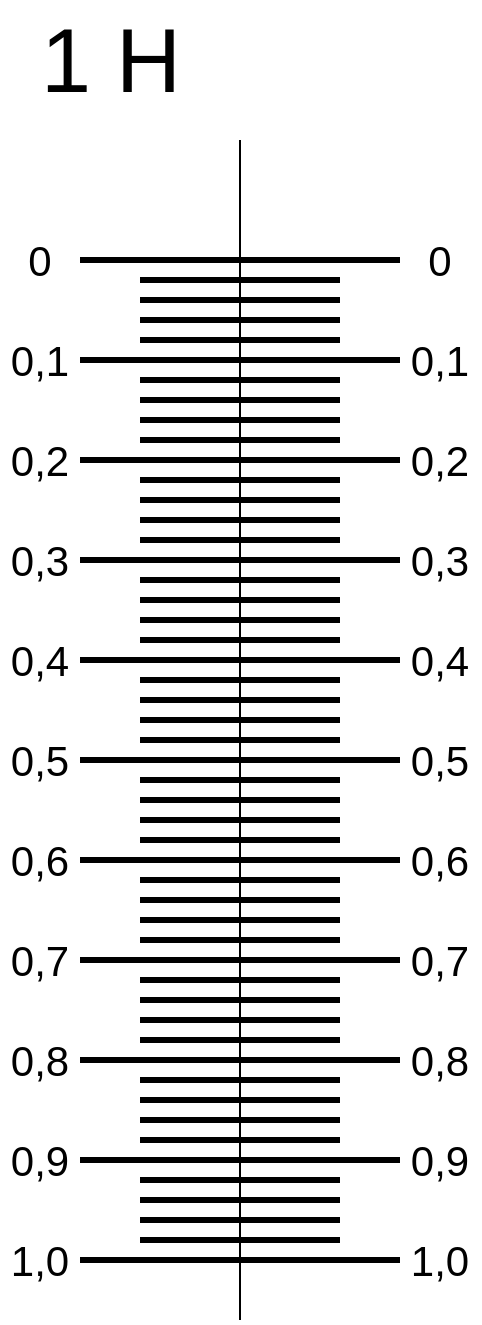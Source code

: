 <mxfile version="13.0.4" type="device"><diagram id="H-nVPnJo9ah2CPJXQNp7" name="Page-1"><mxGraphModel dx="616" dy="877" grid="1" gridSize="10" guides="1" tooltips="1" connect="1" arrows="1" fold="1" page="1" pageScale="1" pageWidth="827" pageHeight="1169" math="0" shadow="0"><root><mxCell id="0"/><mxCell id="1" parent="0"/><mxCell id="mPhDUfZBd8fPQt5YcZfH-1" value="" style="endArrow=none;html=1;strokeWidth=1;" edge="1" parent="1"><mxGeometry width="50" height="50" relative="1" as="geometry"><mxPoint x="400" y="900" as="sourcePoint"/><mxPoint x="400" y="310" as="targetPoint"/></mxGeometry></mxCell><mxCell id="mPhDUfZBd8fPQt5YcZfH-2" value="" style="endArrow=none;html=1;jumpSize=6;strokeWidth=3;" edge="1" parent="1"><mxGeometry width="50" height="50" relative="1" as="geometry"><mxPoint x="480" y="370" as="sourcePoint"/><mxPoint x="400" y="370" as="targetPoint"/></mxGeometry></mxCell><mxCell id="mPhDUfZBd8fPQt5YcZfH-3" value="" style="endArrow=none;html=1;jumpSize=6;strokeWidth=3;" edge="1" parent="1"><mxGeometry width="50" height="50" relative="1" as="geometry"><mxPoint x="400" y="370" as="sourcePoint"/><mxPoint x="320" y="370" as="targetPoint"/></mxGeometry></mxCell><mxCell id="mPhDUfZBd8fPQt5YcZfH-41" value="" style="endArrow=none;html=1;jumpSize=6;strokeWidth=3;" edge="1" parent="1"><mxGeometry width="50" height="50" relative="1" as="geometry"><mxPoint x="450" y="380" as="sourcePoint"/><mxPoint x="400" y="380" as="targetPoint"/></mxGeometry></mxCell><mxCell id="mPhDUfZBd8fPQt5YcZfH-42" value="" style="endArrow=none;html=1;jumpSize=6;strokeWidth=3;" edge="1" parent="1"><mxGeometry width="50" height="50" relative="1" as="geometry"><mxPoint x="400" y="380" as="sourcePoint"/><mxPoint x="350" y="380" as="targetPoint"/></mxGeometry></mxCell><mxCell id="mPhDUfZBd8fPQt5YcZfH-43" value="" style="endArrow=none;html=1;jumpSize=6;strokeWidth=3;" edge="1" parent="1"><mxGeometry width="50" height="50" relative="1" as="geometry"><mxPoint x="450" y="390" as="sourcePoint"/><mxPoint x="400" y="390" as="targetPoint"/></mxGeometry></mxCell><mxCell id="mPhDUfZBd8fPQt5YcZfH-44" value="" style="endArrow=none;html=1;jumpSize=6;strokeWidth=3;" edge="1" parent="1"><mxGeometry width="50" height="50" relative="1" as="geometry"><mxPoint x="400" y="390" as="sourcePoint"/><mxPoint x="350" y="390" as="targetPoint"/></mxGeometry></mxCell><mxCell id="mPhDUfZBd8fPQt5YcZfH-45" value="" style="endArrow=none;html=1;jumpSize=6;strokeWidth=3;" edge="1" parent="1"><mxGeometry width="50" height="50" relative="1" as="geometry"><mxPoint x="450" y="400" as="sourcePoint"/><mxPoint x="400" y="400" as="targetPoint"/></mxGeometry></mxCell><mxCell id="mPhDUfZBd8fPQt5YcZfH-46" value="" style="endArrow=none;html=1;jumpSize=6;strokeWidth=3;" edge="1" parent="1"><mxGeometry width="50" height="50" relative="1" as="geometry"><mxPoint x="400" y="400" as="sourcePoint"/><mxPoint x="350" y="400" as="targetPoint"/></mxGeometry></mxCell><mxCell id="mPhDUfZBd8fPQt5YcZfH-47" value="" style="endArrow=none;html=1;jumpSize=6;strokeWidth=3;" edge="1" parent="1"><mxGeometry width="50" height="50" relative="1" as="geometry"><mxPoint x="450" y="410" as="sourcePoint"/><mxPoint x="400" y="410" as="targetPoint"/></mxGeometry></mxCell><mxCell id="mPhDUfZBd8fPQt5YcZfH-48" value="" style="endArrow=none;html=1;jumpSize=6;strokeWidth=3;" edge="1" parent="1"><mxGeometry width="50" height="50" relative="1" as="geometry"><mxPoint x="400" y="410" as="sourcePoint"/><mxPoint x="350" y="410" as="targetPoint"/></mxGeometry></mxCell><mxCell id="mPhDUfZBd8fPQt5YcZfH-49" value="" style="endArrow=none;html=1;jumpSize=6;strokeWidth=3;" edge="1" parent="1"><mxGeometry width="50" height="50" relative="1" as="geometry"><mxPoint x="480" y="420" as="sourcePoint"/><mxPoint x="400" y="420" as="targetPoint"/></mxGeometry></mxCell><mxCell id="mPhDUfZBd8fPQt5YcZfH-50" value="" style="endArrow=none;html=1;jumpSize=6;strokeWidth=3;" edge="1" parent="1"><mxGeometry width="50" height="50" relative="1" as="geometry"><mxPoint x="400" y="420" as="sourcePoint"/><mxPoint x="320" y="420" as="targetPoint"/></mxGeometry></mxCell><mxCell id="mPhDUfZBd8fPQt5YcZfH-53" value="" style="endArrow=none;html=1;jumpSize=6;strokeWidth=3;" edge="1" parent="1"><mxGeometry width="50" height="50" relative="1" as="geometry"><mxPoint x="450" y="430" as="sourcePoint"/><mxPoint x="400" y="430" as="targetPoint"/></mxGeometry></mxCell><mxCell id="mPhDUfZBd8fPQt5YcZfH-54" value="" style="endArrow=none;html=1;jumpSize=6;strokeWidth=3;" edge="1" parent="1"><mxGeometry width="50" height="50" relative="1" as="geometry"><mxPoint x="400" y="430" as="sourcePoint"/><mxPoint x="350" y="430" as="targetPoint"/></mxGeometry></mxCell><mxCell id="mPhDUfZBd8fPQt5YcZfH-55" value="" style="endArrow=none;html=1;jumpSize=6;strokeWidth=3;" edge="1" parent="1"><mxGeometry width="50" height="50" relative="1" as="geometry"><mxPoint x="450" y="440" as="sourcePoint"/><mxPoint x="400" y="440" as="targetPoint"/></mxGeometry></mxCell><mxCell id="mPhDUfZBd8fPQt5YcZfH-56" value="" style="endArrow=none;html=1;jumpSize=6;strokeWidth=3;" edge="1" parent="1"><mxGeometry width="50" height="50" relative="1" as="geometry"><mxPoint x="400" y="440" as="sourcePoint"/><mxPoint x="350" y="440" as="targetPoint"/></mxGeometry></mxCell><mxCell id="mPhDUfZBd8fPQt5YcZfH-57" value="" style="endArrow=none;html=1;jumpSize=6;strokeWidth=3;" edge="1" parent="1"><mxGeometry width="50" height="50" relative="1" as="geometry"><mxPoint x="450" y="450" as="sourcePoint"/><mxPoint x="400" y="450" as="targetPoint"/></mxGeometry></mxCell><mxCell id="mPhDUfZBd8fPQt5YcZfH-58" value="" style="endArrow=none;html=1;jumpSize=6;strokeWidth=3;" edge="1" parent="1"><mxGeometry width="50" height="50" relative="1" as="geometry"><mxPoint x="400" y="450" as="sourcePoint"/><mxPoint x="350" y="450" as="targetPoint"/></mxGeometry></mxCell><mxCell id="mPhDUfZBd8fPQt5YcZfH-59" value="" style="endArrow=none;html=1;jumpSize=6;strokeWidth=3;" edge="1" parent="1"><mxGeometry width="50" height="50" relative="1" as="geometry"><mxPoint x="450" y="460" as="sourcePoint"/><mxPoint x="400" y="460" as="targetPoint"/></mxGeometry></mxCell><mxCell id="mPhDUfZBd8fPQt5YcZfH-60" value="" style="endArrow=none;html=1;jumpSize=6;strokeWidth=3;" edge="1" parent="1"><mxGeometry width="50" height="50" relative="1" as="geometry"><mxPoint x="400" y="460" as="sourcePoint"/><mxPoint x="350" y="460" as="targetPoint"/></mxGeometry></mxCell><mxCell id="mPhDUfZBd8fPQt5YcZfH-61" value="" style="endArrow=none;html=1;jumpSize=6;strokeWidth=3;" edge="1" parent="1"><mxGeometry width="50" height="50" relative="1" as="geometry"><mxPoint x="480" y="470" as="sourcePoint"/><mxPoint x="400" y="470" as="targetPoint"/></mxGeometry></mxCell><mxCell id="mPhDUfZBd8fPQt5YcZfH-62" value="" style="endArrow=none;html=1;jumpSize=6;strokeWidth=3;" edge="1" parent="1"><mxGeometry width="50" height="50" relative="1" as="geometry"><mxPoint x="400" y="470" as="sourcePoint"/><mxPoint x="320" y="470" as="targetPoint"/></mxGeometry></mxCell><mxCell id="mPhDUfZBd8fPQt5YcZfH-63" value="" style="endArrow=none;html=1;jumpSize=6;strokeWidth=3;" edge="1" parent="1"><mxGeometry width="50" height="50" relative="1" as="geometry"><mxPoint x="450" y="480" as="sourcePoint"/><mxPoint x="400" y="480" as="targetPoint"/></mxGeometry></mxCell><mxCell id="mPhDUfZBd8fPQt5YcZfH-64" value="" style="endArrow=none;html=1;jumpSize=6;strokeWidth=3;" edge="1" parent="1"><mxGeometry width="50" height="50" relative="1" as="geometry"><mxPoint x="400" y="480" as="sourcePoint"/><mxPoint x="350" y="480" as="targetPoint"/></mxGeometry></mxCell><mxCell id="mPhDUfZBd8fPQt5YcZfH-65" value="" style="endArrow=none;html=1;jumpSize=6;strokeWidth=3;" edge="1" parent="1"><mxGeometry width="50" height="50" relative="1" as="geometry"><mxPoint x="450" y="490" as="sourcePoint"/><mxPoint x="400" y="490" as="targetPoint"/></mxGeometry></mxCell><mxCell id="mPhDUfZBd8fPQt5YcZfH-66" value="" style="endArrow=none;html=1;jumpSize=6;strokeWidth=3;" edge="1" parent="1"><mxGeometry width="50" height="50" relative="1" as="geometry"><mxPoint x="400" y="490" as="sourcePoint"/><mxPoint x="350" y="490" as="targetPoint"/></mxGeometry></mxCell><mxCell id="mPhDUfZBd8fPQt5YcZfH-67" value="" style="endArrow=none;html=1;jumpSize=6;strokeWidth=3;" edge="1" parent="1"><mxGeometry width="50" height="50" relative="1" as="geometry"><mxPoint x="450" y="500" as="sourcePoint"/><mxPoint x="400" y="500" as="targetPoint"/></mxGeometry></mxCell><mxCell id="mPhDUfZBd8fPQt5YcZfH-68" value="" style="endArrow=none;html=1;jumpSize=6;strokeWidth=3;" edge="1" parent="1"><mxGeometry width="50" height="50" relative="1" as="geometry"><mxPoint x="400" y="500" as="sourcePoint"/><mxPoint x="350" y="500" as="targetPoint"/></mxGeometry></mxCell><mxCell id="mPhDUfZBd8fPQt5YcZfH-69" value="" style="endArrow=none;html=1;jumpSize=6;strokeWidth=3;" edge="1" parent="1"><mxGeometry width="50" height="50" relative="1" as="geometry"><mxPoint x="450" y="510" as="sourcePoint"/><mxPoint x="400" y="510" as="targetPoint"/></mxGeometry></mxCell><mxCell id="mPhDUfZBd8fPQt5YcZfH-70" value="" style="endArrow=none;html=1;jumpSize=6;strokeWidth=3;" edge="1" parent="1"><mxGeometry width="50" height="50" relative="1" as="geometry"><mxPoint x="400" y="510" as="sourcePoint"/><mxPoint x="350" y="510" as="targetPoint"/></mxGeometry></mxCell><mxCell id="mPhDUfZBd8fPQt5YcZfH-71" value="" style="endArrow=none;html=1;jumpSize=6;strokeWidth=3;" edge="1" parent="1"><mxGeometry width="50" height="50" relative="1" as="geometry"><mxPoint x="480" y="520" as="sourcePoint"/><mxPoint x="400" y="520" as="targetPoint"/></mxGeometry></mxCell><mxCell id="mPhDUfZBd8fPQt5YcZfH-72" value="" style="endArrow=none;html=1;jumpSize=6;strokeWidth=3;" edge="1" parent="1"><mxGeometry width="50" height="50" relative="1" as="geometry"><mxPoint x="400" y="520" as="sourcePoint"/><mxPoint x="320" y="520" as="targetPoint"/></mxGeometry></mxCell><mxCell id="mPhDUfZBd8fPQt5YcZfH-73" value="" style="endArrow=none;html=1;jumpSize=6;strokeWidth=3;" edge="1" parent="1"><mxGeometry width="50" height="50" relative="1" as="geometry"><mxPoint x="450" y="530" as="sourcePoint"/><mxPoint x="400" y="530" as="targetPoint"/></mxGeometry></mxCell><mxCell id="mPhDUfZBd8fPQt5YcZfH-74" value="" style="endArrow=none;html=1;jumpSize=6;strokeWidth=3;" edge="1" parent="1"><mxGeometry width="50" height="50" relative="1" as="geometry"><mxPoint x="400" y="530" as="sourcePoint"/><mxPoint x="350" y="530" as="targetPoint"/></mxGeometry></mxCell><mxCell id="mPhDUfZBd8fPQt5YcZfH-75" value="" style="endArrow=none;html=1;jumpSize=6;strokeWidth=3;" edge="1" parent="1"><mxGeometry width="50" height="50" relative="1" as="geometry"><mxPoint x="450" y="540" as="sourcePoint"/><mxPoint x="400" y="540" as="targetPoint"/></mxGeometry></mxCell><mxCell id="mPhDUfZBd8fPQt5YcZfH-76" value="" style="endArrow=none;html=1;jumpSize=6;strokeWidth=3;" edge="1" parent="1"><mxGeometry width="50" height="50" relative="1" as="geometry"><mxPoint x="400" y="540" as="sourcePoint"/><mxPoint x="350" y="540" as="targetPoint"/></mxGeometry></mxCell><mxCell id="mPhDUfZBd8fPQt5YcZfH-77" value="" style="endArrow=none;html=1;jumpSize=6;strokeWidth=3;" edge="1" parent="1"><mxGeometry width="50" height="50" relative="1" as="geometry"><mxPoint x="450" y="550" as="sourcePoint"/><mxPoint x="400" y="550" as="targetPoint"/></mxGeometry></mxCell><mxCell id="mPhDUfZBd8fPQt5YcZfH-78" value="" style="endArrow=none;html=1;jumpSize=6;strokeWidth=3;" edge="1" parent="1"><mxGeometry width="50" height="50" relative="1" as="geometry"><mxPoint x="400" y="550" as="sourcePoint"/><mxPoint x="350" y="550" as="targetPoint"/></mxGeometry></mxCell><mxCell id="mPhDUfZBd8fPQt5YcZfH-79" value="" style="endArrow=none;html=1;jumpSize=6;strokeWidth=3;" edge="1" parent="1"><mxGeometry width="50" height="50" relative="1" as="geometry"><mxPoint x="450" y="560" as="sourcePoint"/><mxPoint x="400" y="560" as="targetPoint"/></mxGeometry></mxCell><mxCell id="mPhDUfZBd8fPQt5YcZfH-80" value="" style="endArrow=none;html=1;jumpSize=6;strokeWidth=3;" edge="1" parent="1"><mxGeometry width="50" height="50" relative="1" as="geometry"><mxPoint x="400" y="560" as="sourcePoint"/><mxPoint x="350" y="560" as="targetPoint"/></mxGeometry></mxCell><mxCell id="mPhDUfZBd8fPQt5YcZfH-81" value="" style="endArrow=none;html=1;jumpSize=6;strokeWidth=3;" edge="1" parent="1"><mxGeometry width="50" height="50" relative="1" as="geometry"><mxPoint x="480" y="570" as="sourcePoint"/><mxPoint x="400" y="570" as="targetPoint"/></mxGeometry></mxCell><mxCell id="mPhDUfZBd8fPQt5YcZfH-82" value="" style="endArrow=none;html=1;jumpSize=6;strokeWidth=3;" edge="1" parent="1"><mxGeometry width="50" height="50" relative="1" as="geometry"><mxPoint x="400" y="570" as="sourcePoint"/><mxPoint x="320" y="570" as="targetPoint"/></mxGeometry></mxCell><mxCell id="mPhDUfZBd8fPQt5YcZfH-83" value="" style="endArrow=none;html=1;jumpSize=6;strokeWidth=3;" edge="1" parent="1"><mxGeometry width="50" height="50" relative="1" as="geometry"><mxPoint x="450" y="580" as="sourcePoint"/><mxPoint x="400" y="580" as="targetPoint"/></mxGeometry></mxCell><mxCell id="mPhDUfZBd8fPQt5YcZfH-84" value="" style="endArrow=none;html=1;jumpSize=6;strokeWidth=3;" edge="1" parent="1"><mxGeometry width="50" height="50" relative="1" as="geometry"><mxPoint x="400" y="580" as="sourcePoint"/><mxPoint x="350" y="580" as="targetPoint"/></mxGeometry></mxCell><mxCell id="mPhDUfZBd8fPQt5YcZfH-85" value="" style="endArrow=none;html=1;jumpSize=6;strokeWidth=3;" edge="1" parent="1"><mxGeometry width="50" height="50" relative="1" as="geometry"><mxPoint x="450" y="590" as="sourcePoint"/><mxPoint x="400" y="590" as="targetPoint"/></mxGeometry></mxCell><mxCell id="mPhDUfZBd8fPQt5YcZfH-86" value="" style="endArrow=none;html=1;jumpSize=6;strokeWidth=3;" edge="1" parent="1"><mxGeometry width="50" height="50" relative="1" as="geometry"><mxPoint x="400" y="590" as="sourcePoint"/><mxPoint x="350" y="590" as="targetPoint"/></mxGeometry></mxCell><mxCell id="mPhDUfZBd8fPQt5YcZfH-87" value="" style="endArrow=none;html=1;jumpSize=6;strokeWidth=3;" edge="1" parent="1"><mxGeometry width="50" height="50" relative="1" as="geometry"><mxPoint x="450" y="600" as="sourcePoint"/><mxPoint x="400" y="600" as="targetPoint"/></mxGeometry></mxCell><mxCell id="mPhDUfZBd8fPQt5YcZfH-88" value="" style="endArrow=none;html=1;jumpSize=6;strokeWidth=3;" edge="1" parent="1"><mxGeometry width="50" height="50" relative="1" as="geometry"><mxPoint x="400" y="600" as="sourcePoint"/><mxPoint x="350" y="600" as="targetPoint"/></mxGeometry></mxCell><mxCell id="mPhDUfZBd8fPQt5YcZfH-89" value="" style="endArrow=none;html=1;jumpSize=6;strokeWidth=3;" edge="1" parent="1"><mxGeometry width="50" height="50" relative="1" as="geometry"><mxPoint x="450" y="610" as="sourcePoint"/><mxPoint x="400" y="610" as="targetPoint"/></mxGeometry></mxCell><mxCell id="mPhDUfZBd8fPQt5YcZfH-90" value="" style="endArrow=none;html=1;jumpSize=6;strokeWidth=3;" edge="1" parent="1"><mxGeometry width="50" height="50" relative="1" as="geometry"><mxPoint x="400" y="610" as="sourcePoint"/><mxPoint x="350" y="610" as="targetPoint"/></mxGeometry></mxCell><mxCell id="mPhDUfZBd8fPQt5YcZfH-91" value="" style="endArrow=none;html=1;jumpSize=6;strokeWidth=3;" edge="1" parent="1"><mxGeometry width="50" height="50" relative="1" as="geometry"><mxPoint x="480" y="620" as="sourcePoint"/><mxPoint x="400" y="620" as="targetPoint"/></mxGeometry></mxCell><mxCell id="mPhDUfZBd8fPQt5YcZfH-92" value="" style="endArrow=none;html=1;jumpSize=6;strokeWidth=3;" edge="1" parent="1"><mxGeometry width="50" height="50" relative="1" as="geometry"><mxPoint x="400" y="620" as="sourcePoint"/><mxPoint x="320" y="620" as="targetPoint"/></mxGeometry></mxCell><mxCell id="mPhDUfZBd8fPQt5YcZfH-93" value="" style="endArrow=none;html=1;jumpSize=6;strokeWidth=3;" edge="1" parent="1"><mxGeometry width="50" height="50" relative="1" as="geometry"><mxPoint x="450" y="630" as="sourcePoint"/><mxPoint x="400" y="630" as="targetPoint"/></mxGeometry></mxCell><mxCell id="mPhDUfZBd8fPQt5YcZfH-94" value="" style="endArrow=none;html=1;jumpSize=6;strokeWidth=3;" edge="1" parent="1"><mxGeometry width="50" height="50" relative="1" as="geometry"><mxPoint x="400" y="630" as="sourcePoint"/><mxPoint x="350" y="630" as="targetPoint"/></mxGeometry></mxCell><mxCell id="mPhDUfZBd8fPQt5YcZfH-95" value="" style="endArrow=none;html=1;jumpSize=6;strokeWidth=3;" edge="1" parent="1"><mxGeometry width="50" height="50" relative="1" as="geometry"><mxPoint x="450" y="640" as="sourcePoint"/><mxPoint x="400" y="640" as="targetPoint"/></mxGeometry></mxCell><mxCell id="mPhDUfZBd8fPQt5YcZfH-96" value="" style="endArrow=none;html=1;jumpSize=6;strokeWidth=3;" edge="1" parent="1"><mxGeometry width="50" height="50" relative="1" as="geometry"><mxPoint x="400" y="640" as="sourcePoint"/><mxPoint x="350" y="640" as="targetPoint"/></mxGeometry></mxCell><mxCell id="mPhDUfZBd8fPQt5YcZfH-97" value="" style="endArrow=none;html=1;jumpSize=6;strokeWidth=3;" edge="1" parent="1"><mxGeometry width="50" height="50" relative="1" as="geometry"><mxPoint x="450" y="650" as="sourcePoint"/><mxPoint x="400" y="650" as="targetPoint"/></mxGeometry></mxCell><mxCell id="mPhDUfZBd8fPQt5YcZfH-98" value="" style="endArrow=none;html=1;jumpSize=6;strokeWidth=3;" edge="1" parent="1"><mxGeometry width="50" height="50" relative="1" as="geometry"><mxPoint x="400" y="650" as="sourcePoint"/><mxPoint x="350" y="650" as="targetPoint"/></mxGeometry></mxCell><mxCell id="mPhDUfZBd8fPQt5YcZfH-99" value="" style="endArrow=none;html=1;jumpSize=6;strokeWidth=3;" edge="1" parent="1"><mxGeometry width="50" height="50" relative="1" as="geometry"><mxPoint x="450" y="660" as="sourcePoint"/><mxPoint x="400" y="660" as="targetPoint"/></mxGeometry></mxCell><mxCell id="mPhDUfZBd8fPQt5YcZfH-100" value="" style="endArrow=none;html=1;jumpSize=6;strokeWidth=3;" edge="1" parent="1"><mxGeometry width="50" height="50" relative="1" as="geometry"><mxPoint x="400" y="660" as="sourcePoint"/><mxPoint x="350" y="660" as="targetPoint"/></mxGeometry></mxCell><mxCell id="mPhDUfZBd8fPQt5YcZfH-101" value="" style="endArrow=none;html=1;jumpSize=6;strokeWidth=3;" edge="1" parent="1"><mxGeometry width="50" height="50" relative="1" as="geometry"><mxPoint x="480" y="670" as="sourcePoint"/><mxPoint x="400" y="670" as="targetPoint"/></mxGeometry></mxCell><mxCell id="mPhDUfZBd8fPQt5YcZfH-102" value="" style="endArrow=none;html=1;jumpSize=6;strokeWidth=3;" edge="1" parent="1"><mxGeometry width="50" height="50" relative="1" as="geometry"><mxPoint x="400" y="670" as="sourcePoint"/><mxPoint x="320" y="670" as="targetPoint"/></mxGeometry></mxCell><mxCell id="mPhDUfZBd8fPQt5YcZfH-103" value="" style="endArrow=none;html=1;jumpSize=6;strokeWidth=3;" edge="1" parent="1"><mxGeometry width="50" height="50" relative="1" as="geometry"><mxPoint x="450" y="680" as="sourcePoint"/><mxPoint x="400" y="680" as="targetPoint"/></mxGeometry></mxCell><mxCell id="mPhDUfZBd8fPQt5YcZfH-104" value="" style="endArrow=none;html=1;jumpSize=6;strokeWidth=3;" edge="1" parent="1"><mxGeometry width="50" height="50" relative="1" as="geometry"><mxPoint x="400" y="680" as="sourcePoint"/><mxPoint x="350" y="680" as="targetPoint"/></mxGeometry></mxCell><mxCell id="mPhDUfZBd8fPQt5YcZfH-105" value="" style="endArrow=none;html=1;jumpSize=6;strokeWidth=3;" edge="1" parent="1"><mxGeometry width="50" height="50" relative="1" as="geometry"><mxPoint x="450" y="690" as="sourcePoint"/><mxPoint x="400" y="690" as="targetPoint"/></mxGeometry></mxCell><mxCell id="mPhDUfZBd8fPQt5YcZfH-106" value="" style="endArrow=none;html=1;jumpSize=6;strokeWidth=3;" edge="1" parent="1"><mxGeometry width="50" height="50" relative="1" as="geometry"><mxPoint x="400" y="690" as="sourcePoint"/><mxPoint x="350" y="690" as="targetPoint"/></mxGeometry></mxCell><mxCell id="mPhDUfZBd8fPQt5YcZfH-107" value="" style="endArrow=none;html=1;jumpSize=6;strokeWidth=3;" edge="1" parent="1"><mxGeometry width="50" height="50" relative="1" as="geometry"><mxPoint x="450" y="700" as="sourcePoint"/><mxPoint x="400" y="700" as="targetPoint"/></mxGeometry></mxCell><mxCell id="mPhDUfZBd8fPQt5YcZfH-108" value="" style="endArrow=none;html=1;jumpSize=6;strokeWidth=3;" edge="1" parent="1"><mxGeometry width="50" height="50" relative="1" as="geometry"><mxPoint x="400" y="700" as="sourcePoint"/><mxPoint x="350" y="700" as="targetPoint"/></mxGeometry></mxCell><mxCell id="mPhDUfZBd8fPQt5YcZfH-109" value="" style="endArrow=none;html=1;jumpSize=6;strokeWidth=3;" edge="1" parent="1"><mxGeometry width="50" height="50" relative="1" as="geometry"><mxPoint x="450" y="710" as="sourcePoint"/><mxPoint x="400" y="710" as="targetPoint"/></mxGeometry></mxCell><mxCell id="mPhDUfZBd8fPQt5YcZfH-110" value="" style="endArrow=none;html=1;jumpSize=6;strokeWidth=3;" edge="1" parent="1"><mxGeometry width="50" height="50" relative="1" as="geometry"><mxPoint x="400" y="710" as="sourcePoint"/><mxPoint x="350" y="710" as="targetPoint"/></mxGeometry></mxCell><mxCell id="mPhDUfZBd8fPQt5YcZfH-111" value="" style="endArrow=none;html=1;jumpSize=6;strokeWidth=3;" edge="1" parent="1"><mxGeometry width="50" height="50" relative="1" as="geometry"><mxPoint x="480" y="720" as="sourcePoint"/><mxPoint x="400" y="720" as="targetPoint"/></mxGeometry></mxCell><mxCell id="mPhDUfZBd8fPQt5YcZfH-112" value="" style="endArrow=none;html=1;jumpSize=6;strokeWidth=3;" edge="1" parent="1"><mxGeometry width="50" height="50" relative="1" as="geometry"><mxPoint x="400" y="720" as="sourcePoint"/><mxPoint x="320" y="720" as="targetPoint"/></mxGeometry></mxCell><mxCell id="mPhDUfZBd8fPQt5YcZfH-113" value="" style="endArrow=none;html=1;jumpSize=6;strokeWidth=3;" edge="1" parent="1"><mxGeometry width="50" height="50" relative="1" as="geometry"><mxPoint x="450" y="730" as="sourcePoint"/><mxPoint x="400" y="730" as="targetPoint"/></mxGeometry></mxCell><mxCell id="mPhDUfZBd8fPQt5YcZfH-114" value="" style="endArrow=none;html=1;jumpSize=6;strokeWidth=3;" edge="1" parent="1"><mxGeometry width="50" height="50" relative="1" as="geometry"><mxPoint x="400" y="730" as="sourcePoint"/><mxPoint x="350" y="730" as="targetPoint"/></mxGeometry></mxCell><mxCell id="mPhDUfZBd8fPQt5YcZfH-115" value="" style="endArrow=none;html=1;jumpSize=6;strokeWidth=3;" edge="1" parent="1"><mxGeometry width="50" height="50" relative="1" as="geometry"><mxPoint x="450" y="740" as="sourcePoint"/><mxPoint x="400" y="740" as="targetPoint"/></mxGeometry></mxCell><mxCell id="mPhDUfZBd8fPQt5YcZfH-116" value="" style="endArrow=none;html=1;jumpSize=6;strokeWidth=3;" edge="1" parent="1"><mxGeometry width="50" height="50" relative="1" as="geometry"><mxPoint x="400" y="740" as="sourcePoint"/><mxPoint x="350" y="740" as="targetPoint"/></mxGeometry></mxCell><mxCell id="mPhDUfZBd8fPQt5YcZfH-117" value="" style="endArrow=none;html=1;jumpSize=6;strokeWidth=3;" edge="1" parent="1"><mxGeometry width="50" height="50" relative="1" as="geometry"><mxPoint x="450" y="750" as="sourcePoint"/><mxPoint x="400" y="750" as="targetPoint"/></mxGeometry></mxCell><mxCell id="mPhDUfZBd8fPQt5YcZfH-118" value="" style="endArrow=none;html=1;jumpSize=6;strokeWidth=3;" edge="1" parent="1"><mxGeometry width="50" height="50" relative="1" as="geometry"><mxPoint x="400" y="750" as="sourcePoint"/><mxPoint x="350" y="750" as="targetPoint"/></mxGeometry></mxCell><mxCell id="mPhDUfZBd8fPQt5YcZfH-119" value="" style="endArrow=none;html=1;jumpSize=6;strokeWidth=3;" edge="1" parent="1"><mxGeometry width="50" height="50" relative="1" as="geometry"><mxPoint x="450" y="760" as="sourcePoint"/><mxPoint x="400" y="760" as="targetPoint"/></mxGeometry></mxCell><mxCell id="mPhDUfZBd8fPQt5YcZfH-120" value="" style="endArrow=none;html=1;jumpSize=6;strokeWidth=3;" edge="1" parent="1"><mxGeometry width="50" height="50" relative="1" as="geometry"><mxPoint x="400" y="760" as="sourcePoint"/><mxPoint x="350" y="760" as="targetPoint"/></mxGeometry></mxCell><mxCell id="mPhDUfZBd8fPQt5YcZfH-121" value="" style="endArrow=none;html=1;jumpSize=6;strokeWidth=3;" edge="1" parent="1"><mxGeometry width="50" height="50" relative="1" as="geometry"><mxPoint x="480" y="770" as="sourcePoint"/><mxPoint x="400" y="770" as="targetPoint"/></mxGeometry></mxCell><mxCell id="mPhDUfZBd8fPQt5YcZfH-122" value="" style="endArrow=none;html=1;jumpSize=6;strokeWidth=3;" edge="1" parent="1"><mxGeometry width="50" height="50" relative="1" as="geometry"><mxPoint x="400" y="770" as="sourcePoint"/><mxPoint x="320" y="770" as="targetPoint"/></mxGeometry></mxCell><mxCell id="mPhDUfZBd8fPQt5YcZfH-123" value="" style="endArrow=none;html=1;jumpSize=6;strokeWidth=3;" edge="1" parent="1"><mxGeometry width="50" height="50" relative="1" as="geometry"><mxPoint x="450" y="780" as="sourcePoint"/><mxPoint x="400" y="780" as="targetPoint"/></mxGeometry></mxCell><mxCell id="mPhDUfZBd8fPQt5YcZfH-124" value="" style="endArrow=none;html=1;jumpSize=6;strokeWidth=3;" edge="1" parent="1"><mxGeometry width="50" height="50" relative="1" as="geometry"><mxPoint x="400" y="780" as="sourcePoint"/><mxPoint x="350" y="780" as="targetPoint"/></mxGeometry></mxCell><mxCell id="mPhDUfZBd8fPQt5YcZfH-125" value="" style="endArrow=none;html=1;jumpSize=6;strokeWidth=3;" edge="1" parent="1"><mxGeometry width="50" height="50" relative="1" as="geometry"><mxPoint x="450" y="790" as="sourcePoint"/><mxPoint x="400" y="790" as="targetPoint"/></mxGeometry></mxCell><mxCell id="mPhDUfZBd8fPQt5YcZfH-126" value="" style="endArrow=none;html=1;jumpSize=6;strokeWidth=3;" edge="1" parent="1"><mxGeometry width="50" height="50" relative="1" as="geometry"><mxPoint x="400" y="790" as="sourcePoint"/><mxPoint x="350" y="790" as="targetPoint"/></mxGeometry></mxCell><mxCell id="mPhDUfZBd8fPQt5YcZfH-127" value="" style="endArrow=none;html=1;jumpSize=6;strokeWidth=3;" edge="1" parent="1"><mxGeometry width="50" height="50" relative="1" as="geometry"><mxPoint x="450" y="800" as="sourcePoint"/><mxPoint x="400" y="800" as="targetPoint"/></mxGeometry></mxCell><mxCell id="mPhDUfZBd8fPQt5YcZfH-128" value="" style="endArrow=none;html=1;jumpSize=6;strokeWidth=3;" edge="1" parent="1"><mxGeometry width="50" height="50" relative="1" as="geometry"><mxPoint x="400" y="800" as="sourcePoint"/><mxPoint x="350" y="800" as="targetPoint"/></mxGeometry></mxCell><mxCell id="mPhDUfZBd8fPQt5YcZfH-129" value="" style="endArrow=none;html=1;jumpSize=6;strokeWidth=3;" edge="1" parent="1"><mxGeometry width="50" height="50" relative="1" as="geometry"><mxPoint x="450" y="810" as="sourcePoint"/><mxPoint x="400" y="810" as="targetPoint"/></mxGeometry></mxCell><mxCell id="mPhDUfZBd8fPQt5YcZfH-130" value="" style="endArrow=none;html=1;jumpSize=6;strokeWidth=3;" edge="1" parent="1"><mxGeometry width="50" height="50" relative="1" as="geometry"><mxPoint x="400" y="810" as="sourcePoint"/><mxPoint x="350" y="810" as="targetPoint"/></mxGeometry></mxCell><mxCell id="mPhDUfZBd8fPQt5YcZfH-131" value="" style="endArrow=none;html=1;jumpSize=6;strokeWidth=3;" edge="1" parent="1"><mxGeometry width="50" height="50" relative="1" as="geometry"><mxPoint x="480" y="820" as="sourcePoint"/><mxPoint x="400" y="820" as="targetPoint"/></mxGeometry></mxCell><mxCell id="mPhDUfZBd8fPQt5YcZfH-132" value="" style="endArrow=none;html=1;jumpSize=6;strokeWidth=3;" edge="1" parent="1"><mxGeometry width="50" height="50" relative="1" as="geometry"><mxPoint x="400" y="820" as="sourcePoint"/><mxPoint x="320" y="820" as="targetPoint"/></mxGeometry></mxCell><mxCell id="mPhDUfZBd8fPQt5YcZfH-133" value="" style="endArrow=none;html=1;jumpSize=6;strokeWidth=3;" edge="1" parent="1"><mxGeometry width="50" height="50" relative="1" as="geometry"><mxPoint x="450" y="830" as="sourcePoint"/><mxPoint x="400" y="830" as="targetPoint"/></mxGeometry></mxCell><mxCell id="mPhDUfZBd8fPQt5YcZfH-134" value="" style="endArrow=none;html=1;jumpSize=6;strokeWidth=3;" edge="1" parent="1"><mxGeometry width="50" height="50" relative="1" as="geometry"><mxPoint x="400" y="830" as="sourcePoint"/><mxPoint x="350" y="830" as="targetPoint"/></mxGeometry></mxCell><mxCell id="mPhDUfZBd8fPQt5YcZfH-135" value="" style="endArrow=none;html=1;jumpSize=6;strokeWidth=3;" edge="1" parent="1"><mxGeometry width="50" height="50" relative="1" as="geometry"><mxPoint x="450" y="840" as="sourcePoint"/><mxPoint x="400" y="840" as="targetPoint"/></mxGeometry></mxCell><mxCell id="mPhDUfZBd8fPQt5YcZfH-136" value="" style="endArrow=none;html=1;jumpSize=6;strokeWidth=3;" edge="1" parent="1"><mxGeometry width="50" height="50" relative="1" as="geometry"><mxPoint x="400" y="840" as="sourcePoint"/><mxPoint x="350" y="840" as="targetPoint"/></mxGeometry></mxCell><mxCell id="mPhDUfZBd8fPQt5YcZfH-137" value="" style="endArrow=none;html=1;jumpSize=6;strokeWidth=3;" edge="1" parent="1"><mxGeometry width="50" height="50" relative="1" as="geometry"><mxPoint x="450" y="850" as="sourcePoint"/><mxPoint x="400" y="850" as="targetPoint"/></mxGeometry></mxCell><mxCell id="mPhDUfZBd8fPQt5YcZfH-138" value="" style="endArrow=none;html=1;jumpSize=6;strokeWidth=3;" edge="1" parent="1"><mxGeometry width="50" height="50" relative="1" as="geometry"><mxPoint x="400" y="850" as="sourcePoint"/><mxPoint x="350" y="850" as="targetPoint"/></mxGeometry></mxCell><mxCell id="mPhDUfZBd8fPQt5YcZfH-139" value="" style="endArrow=none;html=1;jumpSize=6;strokeWidth=3;" edge="1" parent="1"><mxGeometry width="50" height="50" relative="1" as="geometry"><mxPoint x="450" y="860" as="sourcePoint"/><mxPoint x="400" y="860" as="targetPoint"/></mxGeometry></mxCell><mxCell id="mPhDUfZBd8fPQt5YcZfH-140" value="" style="endArrow=none;html=1;jumpSize=6;strokeWidth=3;" edge="1" parent="1"><mxGeometry width="50" height="50" relative="1" as="geometry"><mxPoint x="400" y="860" as="sourcePoint"/><mxPoint x="350" y="860" as="targetPoint"/></mxGeometry></mxCell><mxCell id="mPhDUfZBd8fPQt5YcZfH-141" value="" style="endArrow=none;html=1;jumpSize=6;strokeWidth=3;" edge="1" parent="1"><mxGeometry width="50" height="50" relative="1" as="geometry"><mxPoint x="480" y="870" as="sourcePoint"/><mxPoint x="400" y="870" as="targetPoint"/></mxGeometry></mxCell><mxCell id="mPhDUfZBd8fPQt5YcZfH-142" value="" style="endArrow=none;html=1;jumpSize=6;strokeWidth=3;" edge="1" parent="1"><mxGeometry width="50" height="50" relative="1" as="geometry"><mxPoint x="400" y="870" as="sourcePoint"/><mxPoint x="320" y="870" as="targetPoint"/></mxGeometry></mxCell><mxCell id="mPhDUfZBd8fPQt5YcZfH-144" value="&lt;font style=&quot;font-size: 21px&quot;&gt;0&lt;/font&gt;" style="text;html=1;strokeColor=none;fillColor=none;align=center;verticalAlign=middle;whiteSpace=wrap;rounded=0;" vertex="1" parent="1"><mxGeometry x="280" y="360" width="40" height="20" as="geometry"/></mxCell><mxCell id="mPhDUfZBd8fPQt5YcZfH-145" value="1 Н" style="text;html=1;align=center;verticalAlign=middle;resizable=0;points=[];autosize=1;fontSize=45;" vertex="1" parent="1"><mxGeometry x="290" y="240" width="90" height="60" as="geometry"/></mxCell><mxCell id="mPhDUfZBd8fPQt5YcZfH-146" value="&lt;font style=&quot;font-size: 21px&quot;&gt;0,1&lt;/font&gt;" style="text;html=1;strokeColor=none;fillColor=none;align=center;verticalAlign=middle;whiteSpace=wrap;rounded=0;" vertex="1" parent="1"><mxGeometry x="280" y="410" width="40" height="20" as="geometry"/></mxCell><mxCell id="mPhDUfZBd8fPQt5YcZfH-147" value="&lt;font style=&quot;font-size: 21px&quot;&gt;0,2&lt;br&gt;&lt;/font&gt;" style="text;html=1;strokeColor=none;fillColor=none;align=center;verticalAlign=middle;whiteSpace=wrap;rounded=0;" vertex="1" parent="1"><mxGeometry x="280" y="460" width="40" height="20" as="geometry"/></mxCell><mxCell id="mPhDUfZBd8fPQt5YcZfH-148" value="&lt;font style=&quot;font-size: 21px&quot;&gt;0,3&lt;/font&gt;" style="text;html=1;strokeColor=none;fillColor=none;align=center;verticalAlign=middle;whiteSpace=wrap;rounded=0;" vertex="1" parent="1"><mxGeometry x="280" y="510" width="40" height="20" as="geometry"/></mxCell><mxCell id="mPhDUfZBd8fPQt5YcZfH-149" value="&lt;font style=&quot;font-size: 21px&quot;&gt;0,4&lt;/font&gt;" style="text;html=1;strokeColor=none;fillColor=none;align=center;verticalAlign=middle;whiteSpace=wrap;rounded=0;" vertex="1" parent="1"><mxGeometry x="280" y="560" width="40" height="20" as="geometry"/></mxCell><mxCell id="mPhDUfZBd8fPQt5YcZfH-150" value="&lt;font style=&quot;font-size: 21px&quot;&gt;0,5&lt;/font&gt;" style="text;html=1;strokeColor=none;fillColor=none;align=center;verticalAlign=middle;whiteSpace=wrap;rounded=0;" vertex="1" parent="1"><mxGeometry x="280" y="610" width="40" height="20" as="geometry"/></mxCell><mxCell id="mPhDUfZBd8fPQt5YcZfH-151" value="&lt;font style=&quot;font-size: 21px&quot;&gt;0,6&lt;/font&gt;" style="text;html=1;strokeColor=none;fillColor=none;align=center;verticalAlign=middle;whiteSpace=wrap;rounded=0;" vertex="1" parent="1"><mxGeometry x="280" y="660" width="40" height="20" as="geometry"/></mxCell><mxCell id="mPhDUfZBd8fPQt5YcZfH-152" value="&lt;font style=&quot;font-size: 21px&quot;&gt;0,7&lt;/font&gt;" style="text;html=1;strokeColor=none;fillColor=none;align=center;verticalAlign=middle;whiteSpace=wrap;rounded=0;" vertex="1" parent="1"><mxGeometry x="280" y="710" width="40" height="20" as="geometry"/></mxCell><mxCell id="mPhDUfZBd8fPQt5YcZfH-153" value="&lt;font style=&quot;font-size: 21px&quot;&gt;0,8&lt;/font&gt;" style="text;html=1;strokeColor=none;fillColor=none;align=center;verticalAlign=middle;whiteSpace=wrap;rounded=0;" vertex="1" parent="1"><mxGeometry x="280" y="760" width="40" height="20" as="geometry"/></mxCell><mxCell id="mPhDUfZBd8fPQt5YcZfH-154" value="&lt;font style=&quot;font-size: 21px&quot;&gt;0,9&lt;/font&gt;" style="text;html=1;strokeColor=none;fillColor=none;align=center;verticalAlign=middle;whiteSpace=wrap;rounded=0;" vertex="1" parent="1"><mxGeometry x="280" y="810" width="40" height="20" as="geometry"/></mxCell><mxCell id="mPhDUfZBd8fPQt5YcZfH-155" value="&lt;font style=&quot;font-size: 21px&quot;&gt;1,0&lt;/font&gt;" style="text;html=1;strokeColor=none;fillColor=none;align=center;verticalAlign=middle;whiteSpace=wrap;rounded=0;" vertex="1" parent="1"><mxGeometry x="280" y="860" width="40" height="20" as="geometry"/></mxCell><mxCell id="mPhDUfZBd8fPQt5YcZfH-156" value="&lt;font style=&quot;font-size: 21px&quot;&gt;1,0&lt;/font&gt;" style="text;html=1;strokeColor=none;fillColor=none;align=center;verticalAlign=middle;whiteSpace=wrap;rounded=0;" vertex="1" parent="1"><mxGeometry x="480" y="860" width="40" height="20" as="geometry"/></mxCell><mxCell id="mPhDUfZBd8fPQt5YcZfH-157" value="&lt;font style=&quot;font-size: 21px&quot;&gt;0&lt;/font&gt;" style="text;html=1;strokeColor=none;fillColor=none;align=center;verticalAlign=middle;whiteSpace=wrap;rounded=0;" vertex="1" parent="1"><mxGeometry x="480" y="360" width="40" height="20" as="geometry"/></mxCell><mxCell id="mPhDUfZBd8fPQt5YcZfH-158" value="&lt;font style=&quot;font-size: 21px&quot;&gt;0,1&lt;br&gt;&lt;/font&gt;" style="text;html=1;strokeColor=none;fillColor=none;align=center;verticalAlign=middle;whiteSpace=wrap;rounded=0;" vertex="1" parent="1"><mxGeometry x="480" y="410" width="40" height="20" as="geometry"/></mxCell><mxCell id="mPhDUfZBd8fPQt5YcZfH-159" value="&lt;font style=&quot;font-size: 21px&quot;&gt;0,2&lt;/font&gt;" style="text;html=1;strokeColor=none;fillColor=none;align=center;verticalAlign=middle;whiteSpace=wrap;rounded=0;" vertex="1" parent="1"><mxGeometry x="480" y="460" width="40" height="20" as="geometry"/></mxCell><mxCell id="mPhDUfZBd8fPQt5YcZfH-160" value="&lt;font style=&quot;font-size: 21px&quot;&gt;0,3&lt;/font&gt;" style="text;html=1;strokeColor=none;fillColor=none;align=center;verticalAlign=middle;whiteSpace=wrap;rounded=0;" vertex="1" parent="1"><mxGeometry x="480" y="510" width="40" height="20" as="geometry"/></mxCell><mxCell id="mPhDUfZBd8fPQt5YcZfH-161" value="&lt;font style=&quot;font-size: 21px&quot;&gt;0,4&lt;/font&gt;" style="text;html=1;strokeColor=none;fillColor=none;align=center;verticalAlign=middle;whiteSpace=wrap;rounded=0;" vertex="1" parent="1"><mxGeometry x="480" y="560" width="40" height="20" as="geometry"/></mxCell><mxCell id="mPhDUfZBd8fPQt5YcZfH-162" value="&lt;font style=&quot;font-size: 21px&quot;&gt;0,5&lt;br&gt;&lt;/font&gt;" style="text;html=1;strokeColor=none;fillColor=none;align=center;verticalAlign=middle;whiteSpace=wrap;rounded=0;" vertex="1" parent="1"><mxGeometry x="480" y="610" width="40" height="20" as="geometry"/></mxCell><mxCell id="mPhDUfZBd8fPQt5YcZfH-163" value="&lt;font style=&quot;font-size: 21px&quot;&gt;0,6&lt;/font&gt;" style="text;html=1;strokeColor=none;fillColor=none;align=center;verticalAlign=middle;whiteSpace=wrap;rounded=0;" vertex="1" parent="1"><mxGeometry x="480" y="660" width="40" height="20" as="geometry"/></mxCell><mxCell id="mPhDUfZBd8fPQt5YcZfH-164" value="&lt;font style=&quot;font-size: 21px&quot;&gt;0,7&lt;/font&gt;" style="text;html=1;strokeColor=none;fillColor=none;align=center;verticalAlign=middle;whiteSpace=wrap;rounded=0;" vertex="1" parent="1"><mxGeometry x="480" y="710" width="40" height="20" as="geometry"/></mxCell><mxCell id="mPhDUfZBd8fPQt5YcZfH-165" value="&lt;font style=&quot;font-size: 21px&quot;&gt;0,8&lt;/font&gt;" style="text;html=1;strokeColor=none;fillColor=none;align=center;verticalAlign=middle;whiteSpace=wrap;rounded=0;" vertex="1" parent="1"><mxGeometry x="480" y="760" width="40" height="20" as="geometry"/></mxCell><mxCell id="mPhDUfZBd8fPQt5YcZfH-166" value="&lt;font style=&quot;font-size: 21px&quot;&gt;0,9&lt;/font&gt;" style="text;html=1;strokeColor=none;fillColor=none;align=center;verticalAlign=middle;whiteSpace=wrap;rounded=0;" vertex="1" parent="1"><mxGeometry x="480" y="810" width="40" height="20" as="geometry"/></mxCell></root></mxGraphModel></diagram></mxfile>
